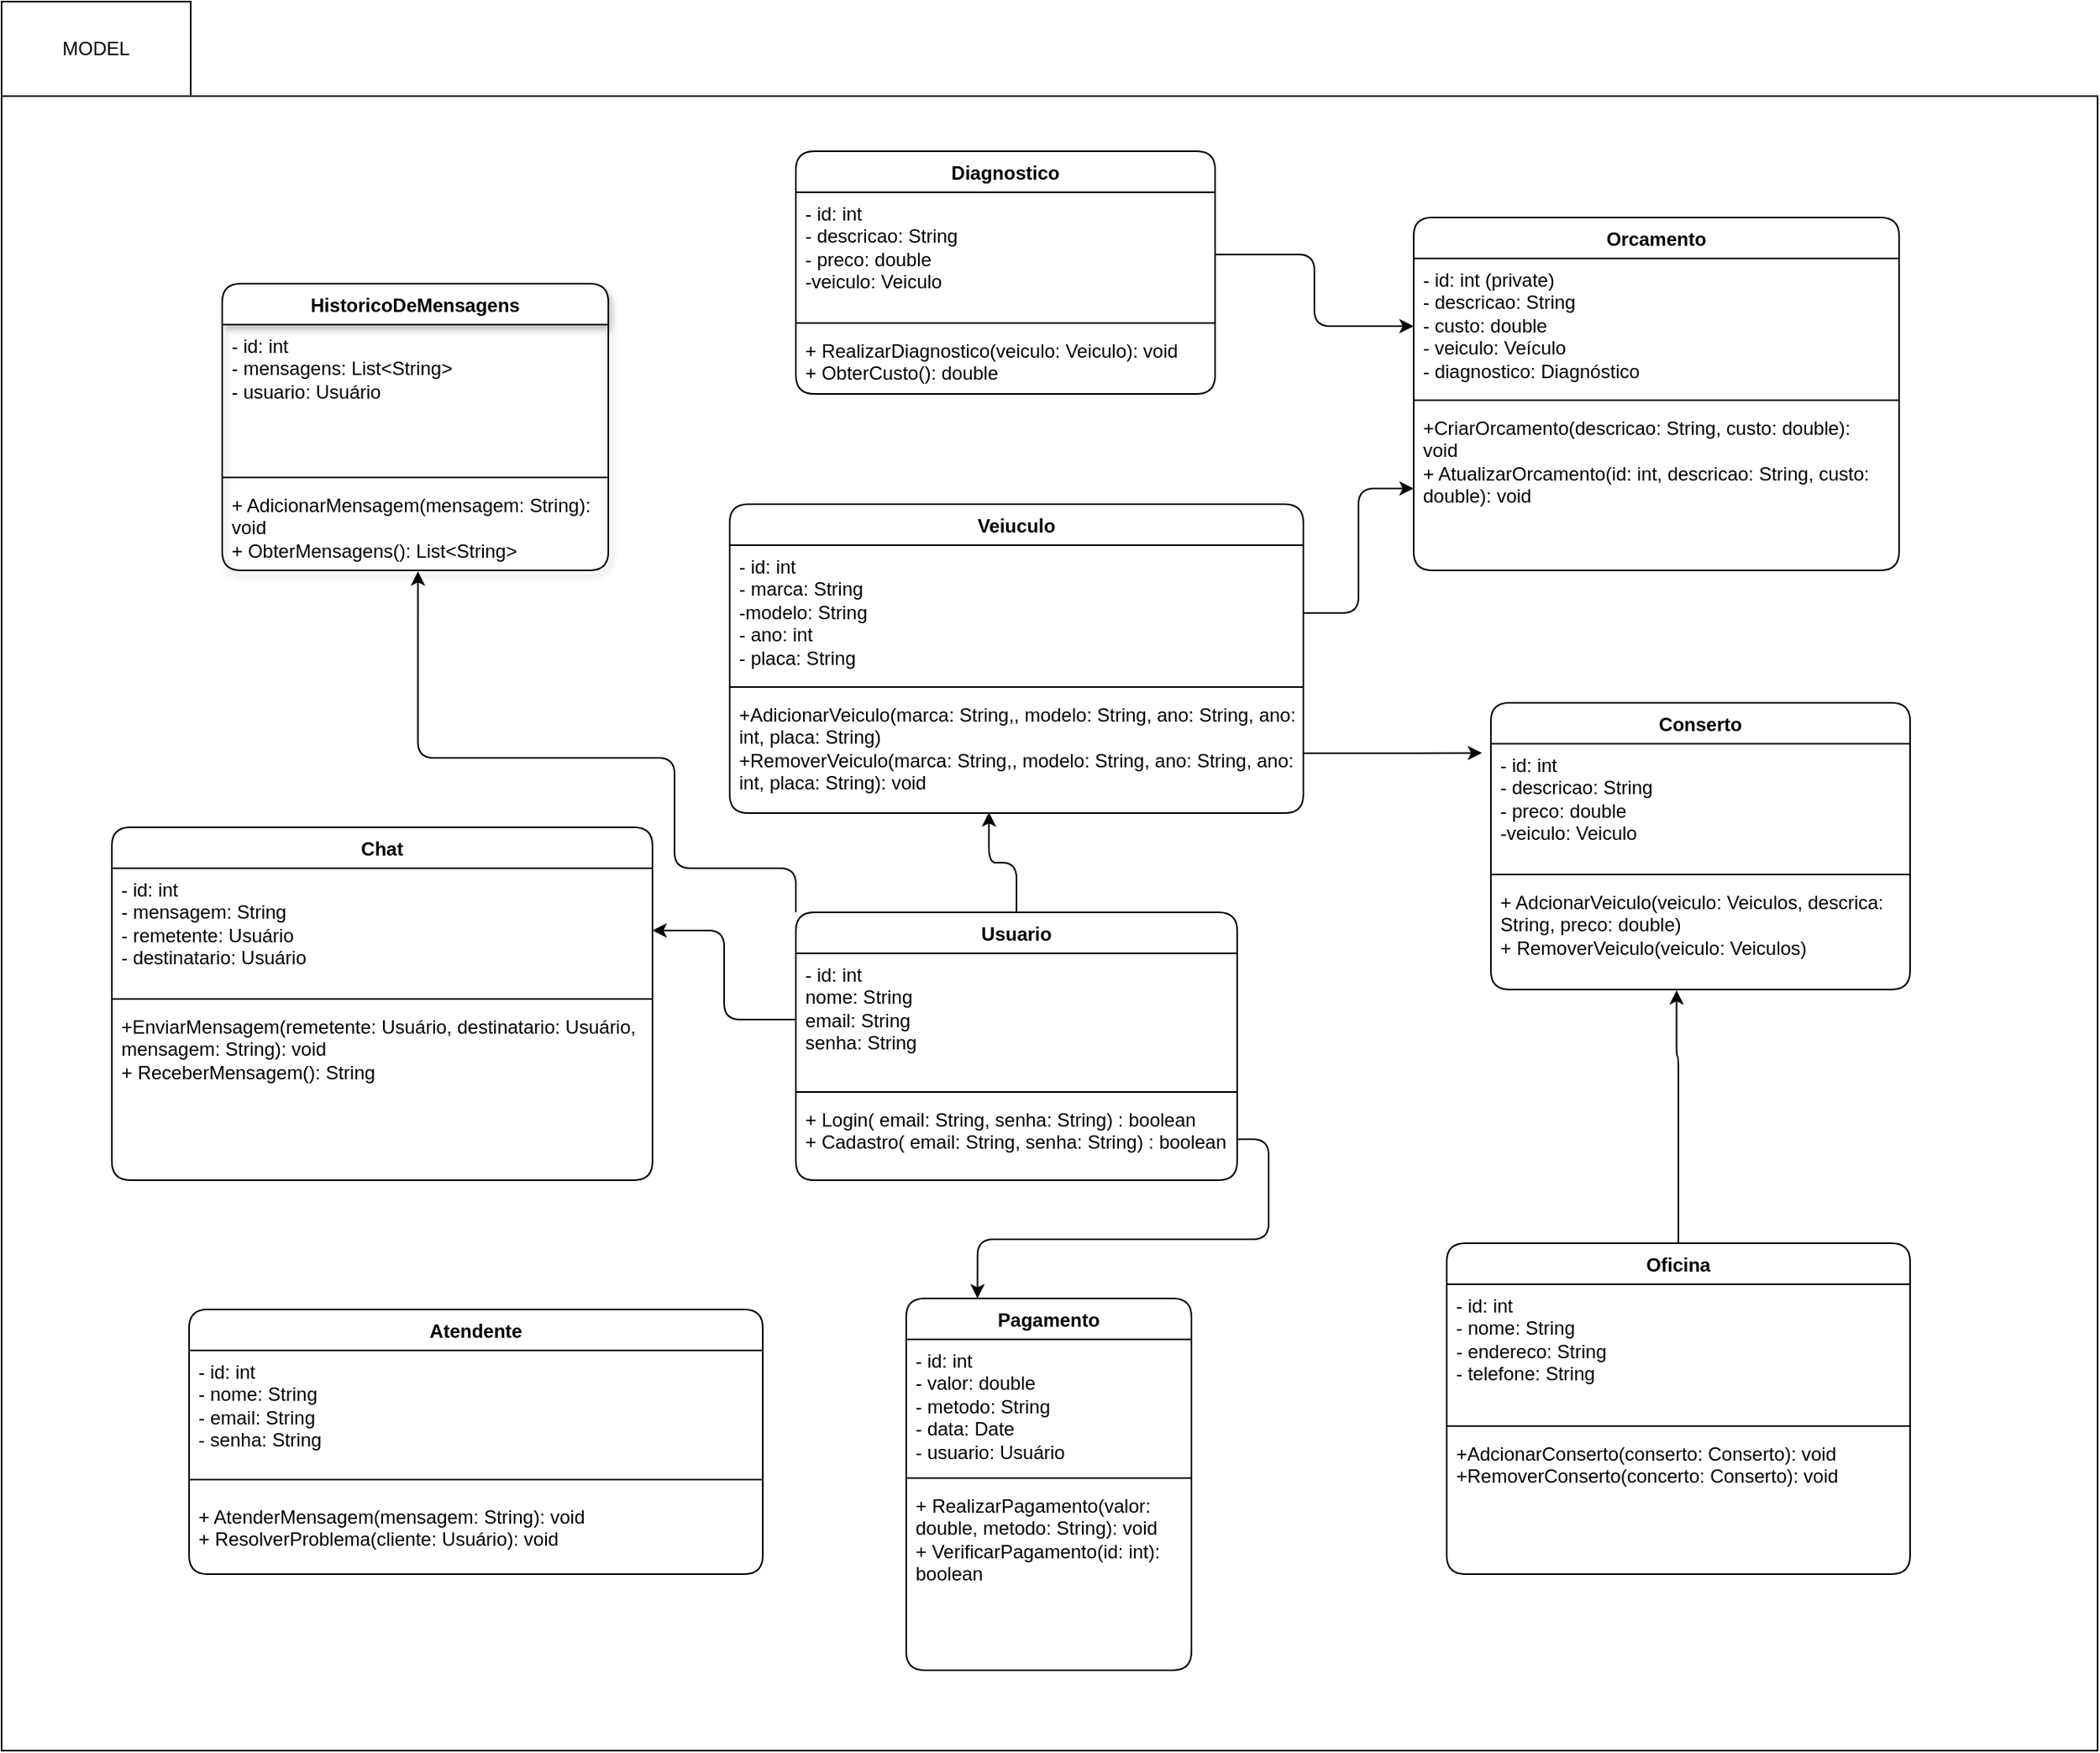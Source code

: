 <mxfile version="24.3.0" type="device">
  <diagram id="C5RBs43oDa-KdzZeNtuy" name="Page-1">
    <mxGraphModel dx="1673" dy="1133" grid="1" gridSize="7" guides="1" tooltips="1" connect="1" arrows="1" fold="1" page="1" pageScale="1" pageWidth="827" pageHeight="1169" math="0" shadow="0">
      <root>
        <mxCell id="WIyWlLk6GJQsqaUBKTNV-0" />
        <mxCell id="WIyWlLk6GJQsqaUBKTNV-1" parent="WIyWlLk6GJQsqaUBKTNV-0" />
        <mxCell id="lOeqmQKc_OwpCuId9KB0-41" value="" style="rounded=0;whiteSpace=wrap;html=1;fontStyle=1" vertex="1" parent="WIyWlLk6GJQsqaUBKTNV-1">
          <mxGeometry x="1218" y="84" width="1330" height="1050" as="geometry" />
        </mxCell>
        <mxCell id="lOeqmQKc_OwpCuId9KB0-42" value="Usuario" style="swimlane;fontStyle=1;align=center;verticalAlign=top;childLayout=stackLayout;horizontal=1;startSize=26;horizontalStack=0;resizeParent=1;resizeParentMax=0;resizeLast=0;collapsible=1;marginBottom=0;whiteSpace=wrap;html=1;rounded=1;" vertex="1" parent="WIyWlLk6GJQsqaUBKTNV-1">
          <mxGeometry x="1722" y="602" width="280" height="170" as="geometry" />
        </mxCell>
        <mxCell id="lOeqmQKc_OwpCuId9KB0-43" value="- id: int&lt;div&gt;nome: String&lt;/div&gt;&lt;div&gt;email: String&amp;nbsp;&lt;/div&gt;&lt;div&gt;senha: String&amp;nbsp;&lt;/div&gt;" style="text;strokeColor=none;fillColor=none;align=left;verticalAlign=top;spacingLeft=4;spacingRight=4;overflow=hidden;rotatable=0;points=[[0,0.5],[1,0.5]];portConstraint=eastwest;whiteSpace=wrap;html=1;rounded=1;" vertex="1" parent="lOeqmQKc_OwpCuId9KB0-42">
          <mxGeometry y="26" width="280" height="84" as="geometry" />
        </mxCell>
        <mxCell id="lOeqmQKc_OwpCuId9KB0-44" value="" style="line;strokeWidth=1;fillColor=none;align=left;verticalAlign=middle;spacingTop=-1;spacingLeft=3;spacingRight=3;rotatable=0;labelPosition=right;points=[];portConstraint=eastwest;strokeColor=inherit;rounded=1;" vertex="1" parent="lOeqmQKc_OwpCuId9KB0-42">
          <mxGeometry y="110" width="280" height="8" as="geometry" />
        </mxCell>
        <mxCell id="lOeqmQKc_OwpCuId9KB0-45" value="+ Login( email: String, senha: String) : boolean&lt;div&gt;+ Cadastro&lt;span style=&quot;background-color: initial;&quot;&gt;( email: String, senha: String) : boolean&lt;/span&gt;&lt;/div&gt;" style="text;strokeColor=none;fillColor=none;align=left;verticalAlign=top;spacingLeft=4;spacingRight=4;overflow=hidden;rotatable=0;points=[[0,0.5],[1,0.5]];portConstraint=eastwest;whiteSpace=wrap;html=1;rounded=1;" vertex="1" parent="lOeqmQKc_OwpCuId9KB0-42">
          <mxGeometry y="118" width="280" height="52" as="geometry" />
        </mxCell>
        <mxCell id="lOeqmQKc_OwpCuId9KB0-46" value="Veiuculo" style="swimlane;fontStyle=1;align=center;verticalAlign=top;childLayout=stackLayout;horizontal=1;startSize=26;horizontalStack=0;resizeParent=1;resizeParentMax=0;resizeLast=0;collapsible=1;marginBottom=0;whiteSpace=wrap;html=1;rounded=1;" vertex="1" parent="WIyWlLk6GJQsqaUBKTNV-1">
          <mxGeometry x="1680" y="343" width="364" height="196" as="geometry" />
        </mxCell>
        <mxCell id="lOeqmQKc_OwpCuId9KB0-47" value="- id: int&amp;nbsp;&lt;div&gt;- marca: String&lt;/div&gt;&lt;div&gt;-modelo: String&lt;/div&gt;&lt;div&gt;- ano: int&lt;/div&gt;&lt;div&gt;- placa: String&lt;/div&gt;" style="text;strokeColor=none;fillColor=none;align=left;verticalAlign=top;spacingLeft=4;spacingRight=4;overflow=hidden;rotatable=0;points=[[0,0.5],[1,0.5]];portConstraint=eastwest;whiteSpace=wrap;html=1;rounded=1;" vertex="1" parent="lOeqmQKc_OwpCuId9KB0-46">
          <mxGeometry y="26" width="364" height="86" as="geometry" />
        </mxCell>
        <mxCell id="lOeqmQKc_OwpCuId9KB0-48" value="" style="line;strokeWidth=1;fillColor=none;align=left;verticalAlign=middle;spacingTop=-1;spacingLeft=3;spacingRight=3;rotatable=0;labelPosition=right;points=[];portConstraint=eastwest;strokeColor=inherit;rounded=1;" vertex="1" parent="lOeqmQKc_OwpCuId9KB0-46">
          <mxGeometry y="112" width="364" height="8" as="geometry" />
        </mxCell>
        <mxCell id="lOeqmQKc_OwpCuId9KB0-49" value="+AdicionarVeiculo(marca: String,, modelo: String, ano: String, ano: int, placa: String)&lt;div&gt;+RemoverVeiculo(marca: String,, modelo: String, ano: String, ano: int, placa: String): void&amp;nbsp;&lt;/div&gt;" style="text;strokeColor=none;fillColor=none;align=left;verticalAlign=top;spacingLeft=4;spacingRight=4;overflow=hidden;rotatable=0;points=[[0,0.5],[1,0.5]];portConstraint=eastwest;whiteSpace=wrap;html=1;rounded=1;" vertex="1" parent="lOeqmQKc_OwpCuId9KB0-46">
          <mxGeometry y="120" width="364" height="76" as="geometry" />
        </mxCell>
        <mxCell id="lOeqmQKc_OwpCuId9KB0-50" value="Diagnostico" style="swimlane;fontStyle=1;align=center;verticalAlign=top;childLayout=stackLayout;horizontal=1;startSize=26;horizontalStack=0;resizeParent=1;resizeParentMax=0;resizeLast=0;collapsible=1;marginBottom=0;whiteSpace=wrap;html=1;rounded=1;" vertex="1" parent="WIyWlLk6GJQsqaUBKTNV-1">
          <mxGeometry x="1722" y="119" width="266" height="154" as="geometry" />
        </mxCell>
        <mxCell id="lOeqmQKc_OwpCuId9KB0-51" value="- id: int&lt;div&gt;- descricao: String&amp;nbsp;&lt;/div&gt;&lt;div&gt;- preco: double&lt;/div&gt;&lt;div&gt;-veiculo: Veiculo&lt;/div&gt;" style="text;strokeColor=none;fillColor=none;align=left;verticalAlign=top;spacingLeft=4;spacingRight=4;overflow=hidden;rotatable=0;points=[[0,0.5],[1,0.5]];portConstraint=eastwest;whiteSpace=wrap;html=1;rounded=1;" vertex="1" parent="lOeqmQKc_OwpCuId9KB0-50">
          <mxGeometry y="26" width="266" height="79" as="geometry" />
        </mxCell>
        <mxCell id="lOeqmQKc_OwpCuId9KB0-52" value="" style="line;strokeWidth=1;fillColor=none;align=left;verticalAlign=middle;spacingTop=-1;spacingLeft=3;spacingRight=3;rotatable=0;labelPosition=right;points=[];portConstraint=eastwest;strokeColor=inherit;rounded=1;" vertex="1" parent="lOeqmQKc_OwpCuId9KB0-50">
          <mxGeometry y="105" width="266" height="8" as="geometry" />
        </mxCell>
        <mxCell id="lOeqmQKc_OwpCuId9KB0-53" value="+ RealizarDiagnostico(veiculo: Veiculo): void&lt;div&gt;+ ObterCusto(): double&lt;/div&gt;" style="text;strokeColor=none;fillColor=none;align=left;verticalAlign=top;spacingLeft=4;spacingRight=4;overflow=hidden;rotatable=0;points=[[0,0.5],[1,0.5]];portConstraint=eastwest;whiteSpace=wrap;html=1;rounded=1;" vertex="1" parent="lOeqmQKc_OwpCuId9KB0-50">
          <mxGeometry y="113" width="266" height="41" as="geometry" />
        </mxCell>
        <mxCell id="lOeqmQKc_OwpCuId9KB0-54" value="Chat" style="swimlane;fontStyle=1;align=center;verticalAlign=top;childLayout=stackLayout;horizontal=1;startSize=26;horizontalStack=0;resizeParent=1;resizeParentMax=0;resizeLast=0;collapsible=1;marginBottom=0;whiteSpace=wrap;html=1;rounded=1;" vertex="1" parent="WIyWlLk6GJQsqaUBKTNV-1">
          <mxGeometry x="1288" y="548" width="343" height="224" as="geometry" />
        </mxCell>
        <mxCell id="lOeqmQKc_OwpCuId9KB0-55" value="&lt;div&gt;- id: int&amp;nbsp;&lt;/div&gt;&lt;div&gt;- mensagem: String&amp;nbsp;&lt;/div&gt;&lt;div&gt;- remetente: Usuário&amp;nbsp;&lt;/div&gt;&lt;div&gt;- destinatario: Usuário&lt;span style=&quot;white-space:pre&quot;&gt;&#x9;&lt;/span&gt;&lt;/div&gt;&lt;div&gt;&lt;span style=&quot;white-space: pre; white-space: normal;&quot;&gt;&#x9;&lt;/span&gt;&lt;/div&gt;" style="text;strokeColor=none;fillColor=none;align=left;verticalAlign=top;spacingLeft=4;spacingRight=4;overflow=hidden;rotatable=0;points=[[0,0.5],[1,0.5]];portConstraint=eastwest;whiteSpace=wrap;html=1;rounded=1;" vertex="1" parent="lOeqmQKc_OwpCuId9KB0-54">
          <mxGeometry y="26" width="343" height="79" as="geometry" />
        </mxCell>
        <mxCell id="lOeqmQKc_OwpCuId9KB0-56" value="" style="line;strokeWidth=1;fillColor=none;align=left;verticalAlign=middle;spacingTop=-1;spacingLeft=3;spacingRight=3;rotatable=0;labelPosition=right;points=[];portConstraint=eastwest;strokeColor=inherit;rounded=1;" vertex="1" parent="lOeqmQKc_OwpCuId9KB0-54">
          <mxGeometry y="105" width="343" height="8" as="geometry" />
        </mxCell>
        <mxCell id="lOeqmQKc_OwpCuId9KB0-57" value="&lt;div&gt;+EnviarMensagem(remetente: Usuário, destinatario: Usuário, mensagem: String): void&amp;nbsp;&lt;/div&gt;&lt;div&gt;+ ReceberMensagem(): String&amp;nbsp;&lt;/div&gt;" style="text;strokeColor=none;fillColor=none;align=left;verticalAlign=top;spacingLeft=4;spacingRight=4;overflow=hidden;rotatable=0;points=[[0,0.5],[1,0.5]];portConstraint=eastwest;whiteSpace=wrap;html=1;rounded=1;" vertex="1" parent="lOeqmQKc_OwpCuId9KB0-54">
          <mxGeometry y="113" width="343" height="111" as="geometry" />
        </mxCell>
        <mxCell id="lOeqmQKc_OwpCuId9KB0-58" value="Conserto" style="swimlane;fontStyle=1;align=center;verticalAlign=top;childLayout=stackLayout;horizontal=1;startSize=26;horizontalStack=0;resizeParent=1;resizeParentMax=0;resizeLast=0;collapsible=1;marginBottom=0;whiteSpace=wrap;html=1;rounded=1;" vertex="1" parent="WIyWlLk6GJQsqaUBKTNV-1">
          <mxGeometry x="2163" y="469" width="266" height="182" as="geometry" />
        </mxCell>
        <mxCell id="lOeqmQKc_OwpCuId9KB0-59" value="- id: int&lt;div&gt;- descricao: String&amp;nbsp;&lt;/div&gt;&lt;div&gt;- preco: double&lt;/div&gt;&lt;div&gt;-veiculo: Veiculo&lt;/div&gt;" style="text;strokeColor=none;fillColor=none;align=left;verticalAlign=top;spacingLeft=4;spacingRight=4;overflow=hidden;rotatable=0;points=[[0,0.5],[1,0.5]];portConstraint=eastwest;whiteSpace=wrap;html=1;rounded=1;" vertex="1" parent="lOeqmQKc_OwpCuId9KB0-58">
          <mxGeometry y="26" width="266" height="79" as="geometry" />
        </mxCell>
        <mxCell id="lOeqmQKc_OwpCuId9KB0-60" value="" style="line;strokeWidth=1;fillColor=none;align=left;verticalAlign=middle;spacingTop=-1;spacingLeft=3;spacingRight=3;rotatable=0;labelPosition=right;points=[];portConstraint=eastwest;strokeColor=inherit;rounded=1;" vertex="1" parent="lOeqmQKc_OwpCuId9KB0-58">
          <mxGeometry y="105" width="266" height="8" as="geometry" />
        </mxCell>
        <mxCell id="lOeqmQKc_OwpCuId9KB0-61" value="+ AdcionarVeiculo(veiculo: Veiculos, descrica: String, preco: double)&lt;div&gt;+ RemoverVeiculo(veiculo: Veiculos)&lt;br&gt;&lt;/div&gt;" style="text;strokeColor=none;fillColor=none;align=left;verticalAlign=top;spacingLeft=4;spacingRight=4;overflow=hidden;rotatable=0;points=[[0,0.5],[1,0.5]];portConstraint=eastwest;whiteSpace=wrap;html=1;rounded=1;" vertex="1" parent="lOeqmQKc_OwpCuId9KB0-58">
          <mxGeometry y="113" width="266" height="69" as="geometry" />
        </mxCell>
        <mxCell id="lOeqmQKc_OwpCuId9KB0-62" value="Atendente" style="swimlane;fontStyle=1;align=center;verticalAlign=top;childLayout=stackLayout;horizontal=1;startSize=26;horizontalStack=0;resizeParent=1;resizeParentMax=0;resizeLast=0;collapsible=1;marginBottom=0;whiteSpace=wrap;html=1;rounded=1;" vertex="1" parent="WIyWlLk6GJQsqaUBKTNV-1">
          <mxGeometry x="1337" y="854" width="364" height="168" as="geometry" />
        </mxCell>
        <mxCell id="lOeqmQKc_OwpCuId9KB0-63" value="&lt;div&gt;- id: int&amp;nbsp;&lt;/div&gt;&lt;div&gt;&lt;span style=&quot;background-color: initial;&quot;&gt;- nome: String&amp;nbsp;&lt;/span&gt;&lt;/div&gt;&lt;div&gt;&lt;span style=&quot;background-color: initial;&quot;&gt;- email: String&amp;nbsp;&lt;/span&gt;&lt;/div&gt;&lt;div&gt;&lt;span style=&quot;white-space: normal;&quot;&gt;- senha: String&amp;nbsp;&lt;/span&gt;&lt;/div&gt;&lt;div&gt;&lt;br&gt;&lt;/div&gt;" style="text;strokeColor=none;fillColor=none;align=left;verticalAlign=top;spacingLeft=4;spacingRight=4;overflow=hidden;rotatable=0;points=[[0,0.5],[1,0.5]];portConstraint=eastwest;whiteSpace=wrap;html=1;rounded=1;" vertex="1" parent="lOeqmQKc_OwpCuId9KB0-62">
          <mxGeometry y="26" width="364" height="72" as="geometry" />
        </mxCell>
        <mxCell id="lOeqmQKc_OwpCuId9KB0-64" value="" style="line;strokeWidth=1;fillColor=none;align=left;verticalAlign=middle;spacingTop=-1;spacingLeft=3;spacingRight=3;rotatable=0;labelPosition=right;points=[];portConstraint=eastwest;strokeColor=inherit;rounded=1;" vertex="1" parent="lOeqmQKc_OwpCuId9KB0-62">
          <mxGeometry y="98" width="364" height="20" as="geometry" />
        </mxCell>
        <mxCell id="lOeqmQKc_OwpCuId9KB0-65" value="&lt;div&gt;+ AtenderMensagem(mensagem: String): void&amp;nbsp;&lt;/div&gt;&lt;div&gt;&lt;span style=&quot;white-space: normal;&quot;&gt;+ ResolverProblema(cliente: Usuário): void&amp;nbsp;&lt;/span&gt;&lt;/div&gt;&lt;div&gt;&lt;br&gt;&lt;/div&gt;" style="text;strokeColor=none;fillColor=none;align=left;verticalAlign=top;spacingLeft=4;spacingRight=4;overflow=hidden;rotatable=0;points=[[0,0.5],[1,0.5]];portConstraint=eastwest;whiteSpace=wrap;html=1;rounded=1;" vertex="1" parent="lOeqmQKc_OwpCuId9KB0-62">
          <mxGeometry y="118" width="364" height="50" as="geometry" />
        </mxCell>
        <mxCell id="lOeqmQKc_OwpCuId9KB0-66" value="HistoricoDeMensagens" style="swimlane;fontStyle=1;align=center;verticalAlign=top;childLayout=stackLayout;horizontal=1;startSize=26;horizontalStack=0;resizeParent=1;resizeParentMax=0;resizeLast=0;collapsible=1;marginBottom=0;whiteSpace=wrap;html=1;shadow=1;rounded=1;" vertex="1" parent="WIyWlLk6GJQsqaUBKTNV-1">
          <mxGeometry x="1358" y="203" width="245" height="182" as="geometry" />
        </mxCell>
        <mxCell id="lOeqmQKc_OwpCuId9KB0-67" value="&lt;div&gt;- id: int&amp;nbsp;&lt;/div&gt;&lt;div&gt;&lt;span style=&quot;white-space: normal;&quot;&gt;- mensagens: List&amp;lt;String&amp;gt;&amp;nbsp;&lt;/span&gt;&lt;/div&gt;&lt;div&gt;&lt;span style=&quot;white-space: normal;&quot;&gt;- usuario: Usuário&amp;nbsp;&lt;/span&gt;&lt;/div&gt;&lt;div&gt;&lt;br&gt;&lt;/div&gt;" style="text;strokeColor=none;fillColor=none;align=left;verticalAlign=top;spacingLeft=4;spacingRight=4;overflow=hidden;rotatable=0;points=[[0,0.5],[1,0.5]];portConstraint=eastwest;whiteSpace=wrap;html=1;rounded=1;" vertex="1" parent="lOeqmQKc_OwpCuId9KB0-66">
          <mxGeometry y="26" width="245" height="93" as="geometry" />
        </mxCell>
        <mxCell id="lOeqmQKc_OwpCuId9KB0-68" value="" style="line;strokeWidth=1;fillColor=none;align=left;verticalAlign=middle;spacingTop=-1;spacingLeft=3;spacingRight=3;rotatable=0;labelPosition=right;points=[];portConstraint=eastwest;strokeColor=inherit;rounded=1;" vertex="1" parent="lOeqmQKc_OwpCuId9KB0-66">
          <mxGeometry y="119" width="245" height="8" as="geometry" />
        </mxCell>
        <mxCell id="lOeqmQKc_OwpCuId9KB0-69" value="&lt;div&gt;+ AdicionarMensagem(mensagem: String): void&amp;nbsp;&lt;/div&gt;&lt;div&gt;&lt;span style=&quot;white-space: normal;&quot;&gt;+ ObterMensagens(): List&amp;lt;String&amp;gt;&lt;/span&gt;&lt;/div&gt;" style="text;strokeColor=none;fillColor=none;align=left;verticalAlign=top;spacingLeft=4;spacingRight=4;overflow=hidden;rotatable=0;points=[[0,0.5],[1,0.5]];portConstraint=eastwest;whiteSpace=wrap;html=1;rounded=1;" vertex="1" parent="lOeqmQKc_OwpCuId9KB0-66">
          <mxGeometry y="127" width="245" height="55" as="geometry" />
        </mxCell>
        <mxCell id="lOeqmQKc_OwpCuId9KB0-70" value="Orcamento" style="swimlane;fontStyle=1;align=center;verticalAlign=top;childLayout=stackLayout;horizontal=1;startSize=26;horizontalStack=0;resizeParent=1;resizeParentMax=0;resizeLast=0;collapsible=1;marginBottom=0;whiteSpace=wrap;html=1;rounded=1;" vertex="1" parent="WIyWlLk6GJQsqaUBKTNV-1">
          <mxGeometry x="2114" y="161" width="308" height="224" as="geometry" />
        </mxCell>
        <mxCell id="lOeqmQKc_OwpCuId9KB0-71" value="&lt;div&gt;- id: int (private)&lt;/div&gt;&lt;div&gt;- descricao: String&amp;nbsp;&lt;/div&gt;&lt;div&gt;- custo: double&amp;nbsp;&lt;/div&gt;&lt;div&gt;- veiculo: Veículo&amp;nbsp;&lt;/div&gt;&lt;div&gt;- diagnostico: Diagnóstico&amp;nbsp;&lt;/div&gt;" style="text;strokeColor=none;fillColor=none;align=left;verticalAlign=top;spacingLeft=4;spacingRight=4;overflow=hidden;rotatable=0;points=[[0,0.5],[1,0.5]];portConstraint=eastwest;whiteSpace=wrap;html=1;rounded=1;" vertex="1" parent="lOeqmQKc_OwpCuId9KB0-70">
          <mxGeometry y="26" width="308" height="86" as="geometry" />
        </mxCell>
        <mxCell id="lOeqmQKc_OwpCuId9KB0-72" value="" style="line;strokeWidth=1;fillColor=none;align=left;verticalAlign=middle;spacingTop=-1;spacingLeft=3;spacingRight=3;rotatable=0;labelPosition=right;points=[];portConstraint=eastwest;strokeColor=inherit;rounded=1;" vertex="1" parent="lOeqmQKc_OwpCuId9KB0-70">
          <mxGeometry y="112" width="308" height="8" as="geometry" />
        </mxCell>
        <mxCell id="lOeqmQKc_OwpCuId9KB0-73" value="&lt;div&gt;+CriarOrcamento(descricao: String, custo: double): void&amp;nbsp;&lt;/div&gt;&lt;div&gt;+ AtualizarOrcamento(id: int, descricao: String, custo: double): void&lt;/div&gt;" style="text;strokeColor=none;fillColor=none;align=left;verticalAlign=top;spacingLeft=4;spacingRight=4;overflow=hidden;rotatable=0;points=[[0,0.5],[1,0.5]];portConstraint=eastwest;whiteSpace=wrap;html=1;rounded=1;" vertex="1" parent="lOeqmQKc_OwpCuId9KB0-70">
          <mxGeometry y="120" width="308" height="104" as="geometry" />
        </mxCell>
        <mxCell id="lOeqmQKc_OwpCuId9KB0-74" value="Pagamento" style="swimlane;fontStyle=1;align=center;verticalAlign=top;childLayout=stackLayout;horizontal=1;startSize=26;horizontalStack=0;resizeParent=1;resizeParentMax=0;resizeLast=0;collapsible=1;marginBottom=0;whiteSpace=wrap;html=1;rounded=1;" vertex="1" parent="WIyWlLk6GJQsqaUBKTNV-1">
          <mxGeometry x="1792" y="847" width="181" height="236" as="geometry" />
        </mxCell>
        <mxCell id="lOeqmQKc_OwpCuId9KB0-75" value="&lt;div&gt;- id: int&amp;nbsp;&lt;/div&gt;&lt;div&gt;&lt;span style=&quot;white-space: normal;&quot;&gt;- valor: double&amp;nbsp;&lt;/span&gt;&lt;/div&gt;&lt;div&gt;&lt;span style=&quot;white-space: normal;&quot;&gt;- metodo: String&amp;nbsp;&lt;/span&gt;&lt;/div&gt;&lt;div&gt;&lt;span style=&quot;white-space: normal;&quot;&gt;- data: Date&amp;nbsp;&lt;/span&gt;&lt;/div&gt;&lt;div&gt;&lt;span style=&quot;white-space: normal;&quot;&gt;- usuario: Usuário&lt;/span&gt;&lt;/div&gt;" style="text;strokeColor=none;fillColor=none;align=left;verticalAlign=top;spacingLeft=4;spacingRight=4;overflow=hidden;rotatable=0;points=[[0,0.5],[1,0.5]];portConstraint=eastwest;whiteSpace=wrap;html=1;rounded=1;" vertex="1" parent="lOeqmQKc_OwpCuId9KB0-74">
          <mxGeometry y="26" width="181" height="84" as="geometry" />
        </mxCell>
        <mxCell id="lOeqmQKc_OwpCuId9KB0-76" value="" style="line;strokeWidth=1;fillColor=none;align=left;verticalAlign=middle;spacingTop=-1;spacingLeft=3;spacingRight=3;rotatable=0;labelPosition=right;points=[];portConstraint=eastwest;strokeColor=inherit;rounded=1;" vertex="1" parent="lOeqmQKc_OwpCuId9KB0-74">
          <mxGeometry y="110" width="181" height="8" as="geometry" />
        </mxCell>
        <mxCell id="lOeqmQKc_OwpCuId9KB0-77" value="&lt;div&gt;+ RealizarPagamento(valor: double, metodo: String): void&amp;nbsp;&lt;/div&gt;&lt;div&gt;&lt;span style=&quot;white-space: normal;&quot;&gt;+ VerificarPagamento(id: int): boolean&lt;/span&gt;&lt;/div&gt;" style="text;strokeColor=none;fillColor=none;align=left;verticalAlign=top;spacingLeft=4;spacingRight=4;overflow=hidden;rotatable=0;points=[[0,0.5],[1,0.5]];portConstraint=eastwest;whiteSpace=wrap;html=1;rounded=1;" vertex="1" parent="lOeqmQKc_OwpCuId9KB0-74">
          <mxGeometry y="118" width="181" height="118" as="geometry" />
        </mxCell>
        <mxCell id="lOeqmQKc_OwpCuId9KB0-78" value="Oficina" style="swimlane;fontStyle=1;align=center;verticalAlign=top;childLayout=stackLayout;horizontal=1;startSize=26;horizontalStack=0;resizeParent=1;resizeParentMax=0;resizeLast=0;collapsible=1;marginBottom=0;whiteSpace=wrap;html=1;rounded=1;" vertex="1" parent="WIyWlLk6GJQsqaUBKTNV-1">
          <mxGeometry x="2135" y="812" width="294" height="210" as="geometry" />
        </mxCell>
        <mxCell id="lOeqmQKc_OwpCuId9KB0-79" value="- id: int&lt;div&gt;- nome: String&lt;/div&gt;&lt;div&gt;- endereco: String&lt;/div&gt;&lt;div&gt;- telefone: String&lt;/div&gt;" style="text;strokeColor=none;fillColor=none;align=left;verticalAlign=top;spacingLeft=4;spacingRight=4;overflow=hidden;rotatable=0;points=[[0,0.5],[1,0.5]];portConstraint=eastwest;whiteSpace=wrap;html=1;rounded=1;" vertex="1" parent="lOeqmQKc_OwpCuId9KB0-78">
          <mxGeometry y="26" width="294" height="86" as="geometry" />
        </mxCell>
        <mxCell id="lOeqmQKc_OwpCuId9KB0-80" value="" style="line;strokeWidth=1;fillColor=none;align=left;verticalAlign=middle;spacingTop=-1;spacingLeft=3;spacingRight=3;rotatable=0;labelPosition=right;points=[];portConstraint=eastwest;strokeColor=inherit;rounded=1;" vertex="1" parent="lOeqmQKc_OwpCuId9KB0-78">
          <mxGeometry y="112" width="294" height="8" as="geometry" />
        </mxCell>
        <mxCell id="lOeqmQKc_OwpCuId9KB0-81" value="+AdcionarConserto(conserto: Conserto): void&lt;div&gt;+RemoverConserto(concerto: Conserto): void&lt;/div&gt;" style="text;strokeColor=none;fillColor=none;align=left;verticalAlign=top;spacingLeft=4;spacingRight=4;overflow=hidden;rotatable=0;points=[[0,0.5],[1,0.5]];portConstraint=eastwest;whiteSpace=wrap;html=1;rounded=1;" vertex="1" parent="lOeqmQKc_OwpCuId9KB0-78">
          <mxGeometry y="120" width="294" height="90" as="geometry" />
        </mxCell>
        <mxCell id="lOeqmQKc_OwpCuId9KB0-82" style="edgeStyle=orthogonalEdgeStyle;rounded=1;orthogonalLoop=1;jettySize=auto;html=1;exitX=0.5;exitY=0;exitDx=0;exitDy=0;entryX=0.452;entryY=0.994;entryDx=0;entryDy=0;entryPerimeter=0;" edge="1" parent="WIyWlLk6GJQsqaUBKTNV-1" source="lOeqmQKc_OwpCuId9KB0-42" target="lOeqmQKc_OwpCuId9KB0-49">
          <mxGeometry relative="1" as="geometry" />
        </mxCell>
        <mxCell id="lOeqmQKc_OwpCuId9KB0-83" style="edgeStyle=orthogonalEdgeStyle;rounded=1;orthogonalLoop=1;jettySize=auto;html=1;entryX=-0.021;entryY=0.074;entryDx=0;entryDy=0;entryPerimeter=0;" edge="1" parent="WIyWlLk6GJQsqaUBKTNV-1" source="lOeqmQKc_OwpCuId9KB0-49" target="lOeqmQKc_OwpCuId9KB0-59">
          <mxGeometry relative="1" as="geometry" />
        </mxCell>
        <mxCell id="lOeqmQKc_OwpCuId9KB0-84" style="edgeStyle=orthogonalEdgeStyle;rounded=1;orthogonalLoop=1;jettySize=auto;html=1;" edge="1" parent="WIyWlLk6GJQsqaUBKTNV-1" source="lOeqmQKc_OwpCuId9KB0-47" target="lOeqmQKc_OwpCuId9KB0-73">
          <mxGeometry relative="1" as="geometry" />
        </mxCell>
        <mxCell id="lOeqmQKc_OwpCuId9KB0-85" style="edgeStyle=orthogonalEdgeStyle;rounded=1;orthogonalLoop=1;jettySize=auto;html=1;exitX=1;exitY=0.5;exitDx=0;exitDy=0;entryX=0;entryY=0.5;entryDx=0;entryDy=0;" edge="1" parent="WIyWlLk6GJQsqaUBKTNV-1" source="lOeqmQKc_OwpCuId9KB0-51" target="lOeqmQKc_OwpCuId9KB0-71">
          <mxGeometry relative="1" as="geometry" />
        </mxCell>
        <mxCell id="lOeqmQKc_OwpCuId9KB0-86" style="edgeStyle=orthogonalEdgeStyle;rounded=1;orthogonalLoop=1;jettySize=auto;html=1;exitX=0;exitY=0.5;exitDx=0;exitDy=0;entryX=1;entryY=0.5;entryDx=0;entryDy=0;" edge="1" parent="WIyWlLk6GJQsqaUBKTNV-1" source="lOeqmQKc_OwpCuId9KB0-43" target="lOeqmQKc_OwpCuId9KB0-55">
          <mxGeometry relative="1" as="geometry" />
        </mxCell>
        <mxCell id="lOeqmQKc_OwpCuId9KB0-87" style="edgeStyle=orthogonalEdgeStyle;rounded=1;orthogonalLoop=1;jettySize=auto;html=1;exitX=0;exitY=0;exitDx=0;exitDy=0;entryX=0.507;entryY=1.011;entryDx=0;entryDy=0;entryPerimeter=0;" edge="1" parent="WIyWlLk6GJQsqaUBKTNV-1" source="lOeqmQKc_OwpCuId9KB0-42" target="lOeqmQKc_OwpCuId9KB0-69">
          <mxGeometry relative="1" as="geometry">
            <Array as="points">
              <mxPoint x="1722" y="574" />
              <mxPoint x="1645" y="574" />
              <mxPoint x="1645" y="504" />
              <mxPoint x="1482" y="504" />
            </Array>
          </mxGeometry>
        </mxCell>
        <mxCell id="lOeqmQKc_OwpCuId9KB0-88" style="edgeStyle=orthogonalEdgeStyle;rounded=1;orthogonalLoop=1;jettySize=auto;html=1;exitX=0.5;exitY=0;exitDx=0;exitDy=0;entryX=0.443;entryY=1.007;entryDx=0;entryDy=0;entryPerimeter=0;" edge="1" parent="WIyWlLk6GJQsqaUBKTNV-1" source="lOeqmQKc_OwpCuId9KB0-78" target="lOeqmQKc_OwpCuId9KB0-61">
          <mxGeometry relative="1" as="geometry">
            <Array as="points">
              <mxPoint x="2282" y="693" />
              <mxPoint x="2281" y="693" />
            </Array>
          </mxGeometry>
        </mxCell>
        <mxCell id="lOeqmQKc_OwpCuId9KB0-89" style="edgeStyle=orthogonalEdgeStyle;rounded=1;orthogonalLoop=1;jettySize=auto;html=1;entryX=0.25;entryY=0;entryDx=0;entryDy=0;" edge="1" parent="WIyWlLk6GJQsqaUBKTNV-1" source="lOeqmQKc_OwpCuId9KB0-45" target="lOeqmQKc_OwpCuId9KB0-74">
          <mxGeometry relative="1" as="geometry" />
        </mxCell>
        <mxCell id="lOeqmQKc_OwpCuId9KB0-92" value="MODEL" style="rounded=0;whiteSpace=wrap;html=1;" vertex="1" parent="WIyWlLk6GJQsqaUBKTNV-1">
          <mxGeometry x="1218" y="24" width="120" height="60" as="geometry" />
        </mxCell>
      </root>
    </mxGraphModel>
  </diagram>
</mxfile>
